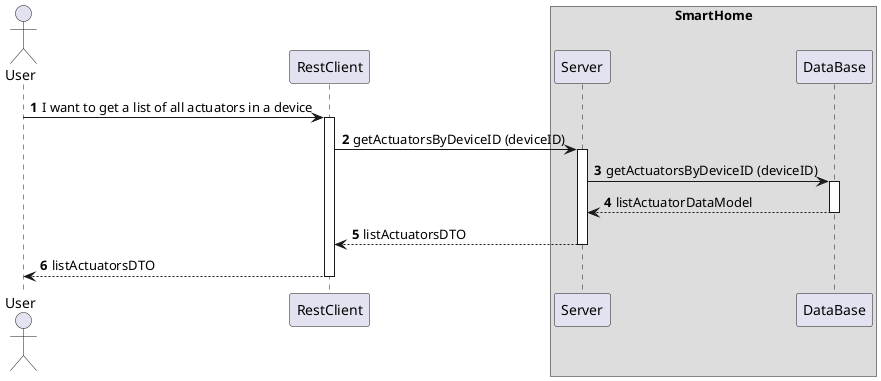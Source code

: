 @startuml
'https://plantuml.com/sequence-diagram
!pragma layout smetana

autonumber

actor "User" as User
participant "RestClient" as RC

box "SmartHome"
    participant "Server" as SV
    participant "DataBase" as BD
end box

User -> RC :  I want to get a list of all actuators in a device
activate RC

RC -> SV : getActuatorsByDeviceID (deviceID)
activate SV

SV -> BD : getActuatorsByDeviceID (deviceID)
activate BD

BD --> SV : listActuatorDataModel
deactivate BD

SV --> RC : listActuatorsDTO
deactivate SV

RC --> User : listActuatorsDTO
deactivate RC


@enduml
